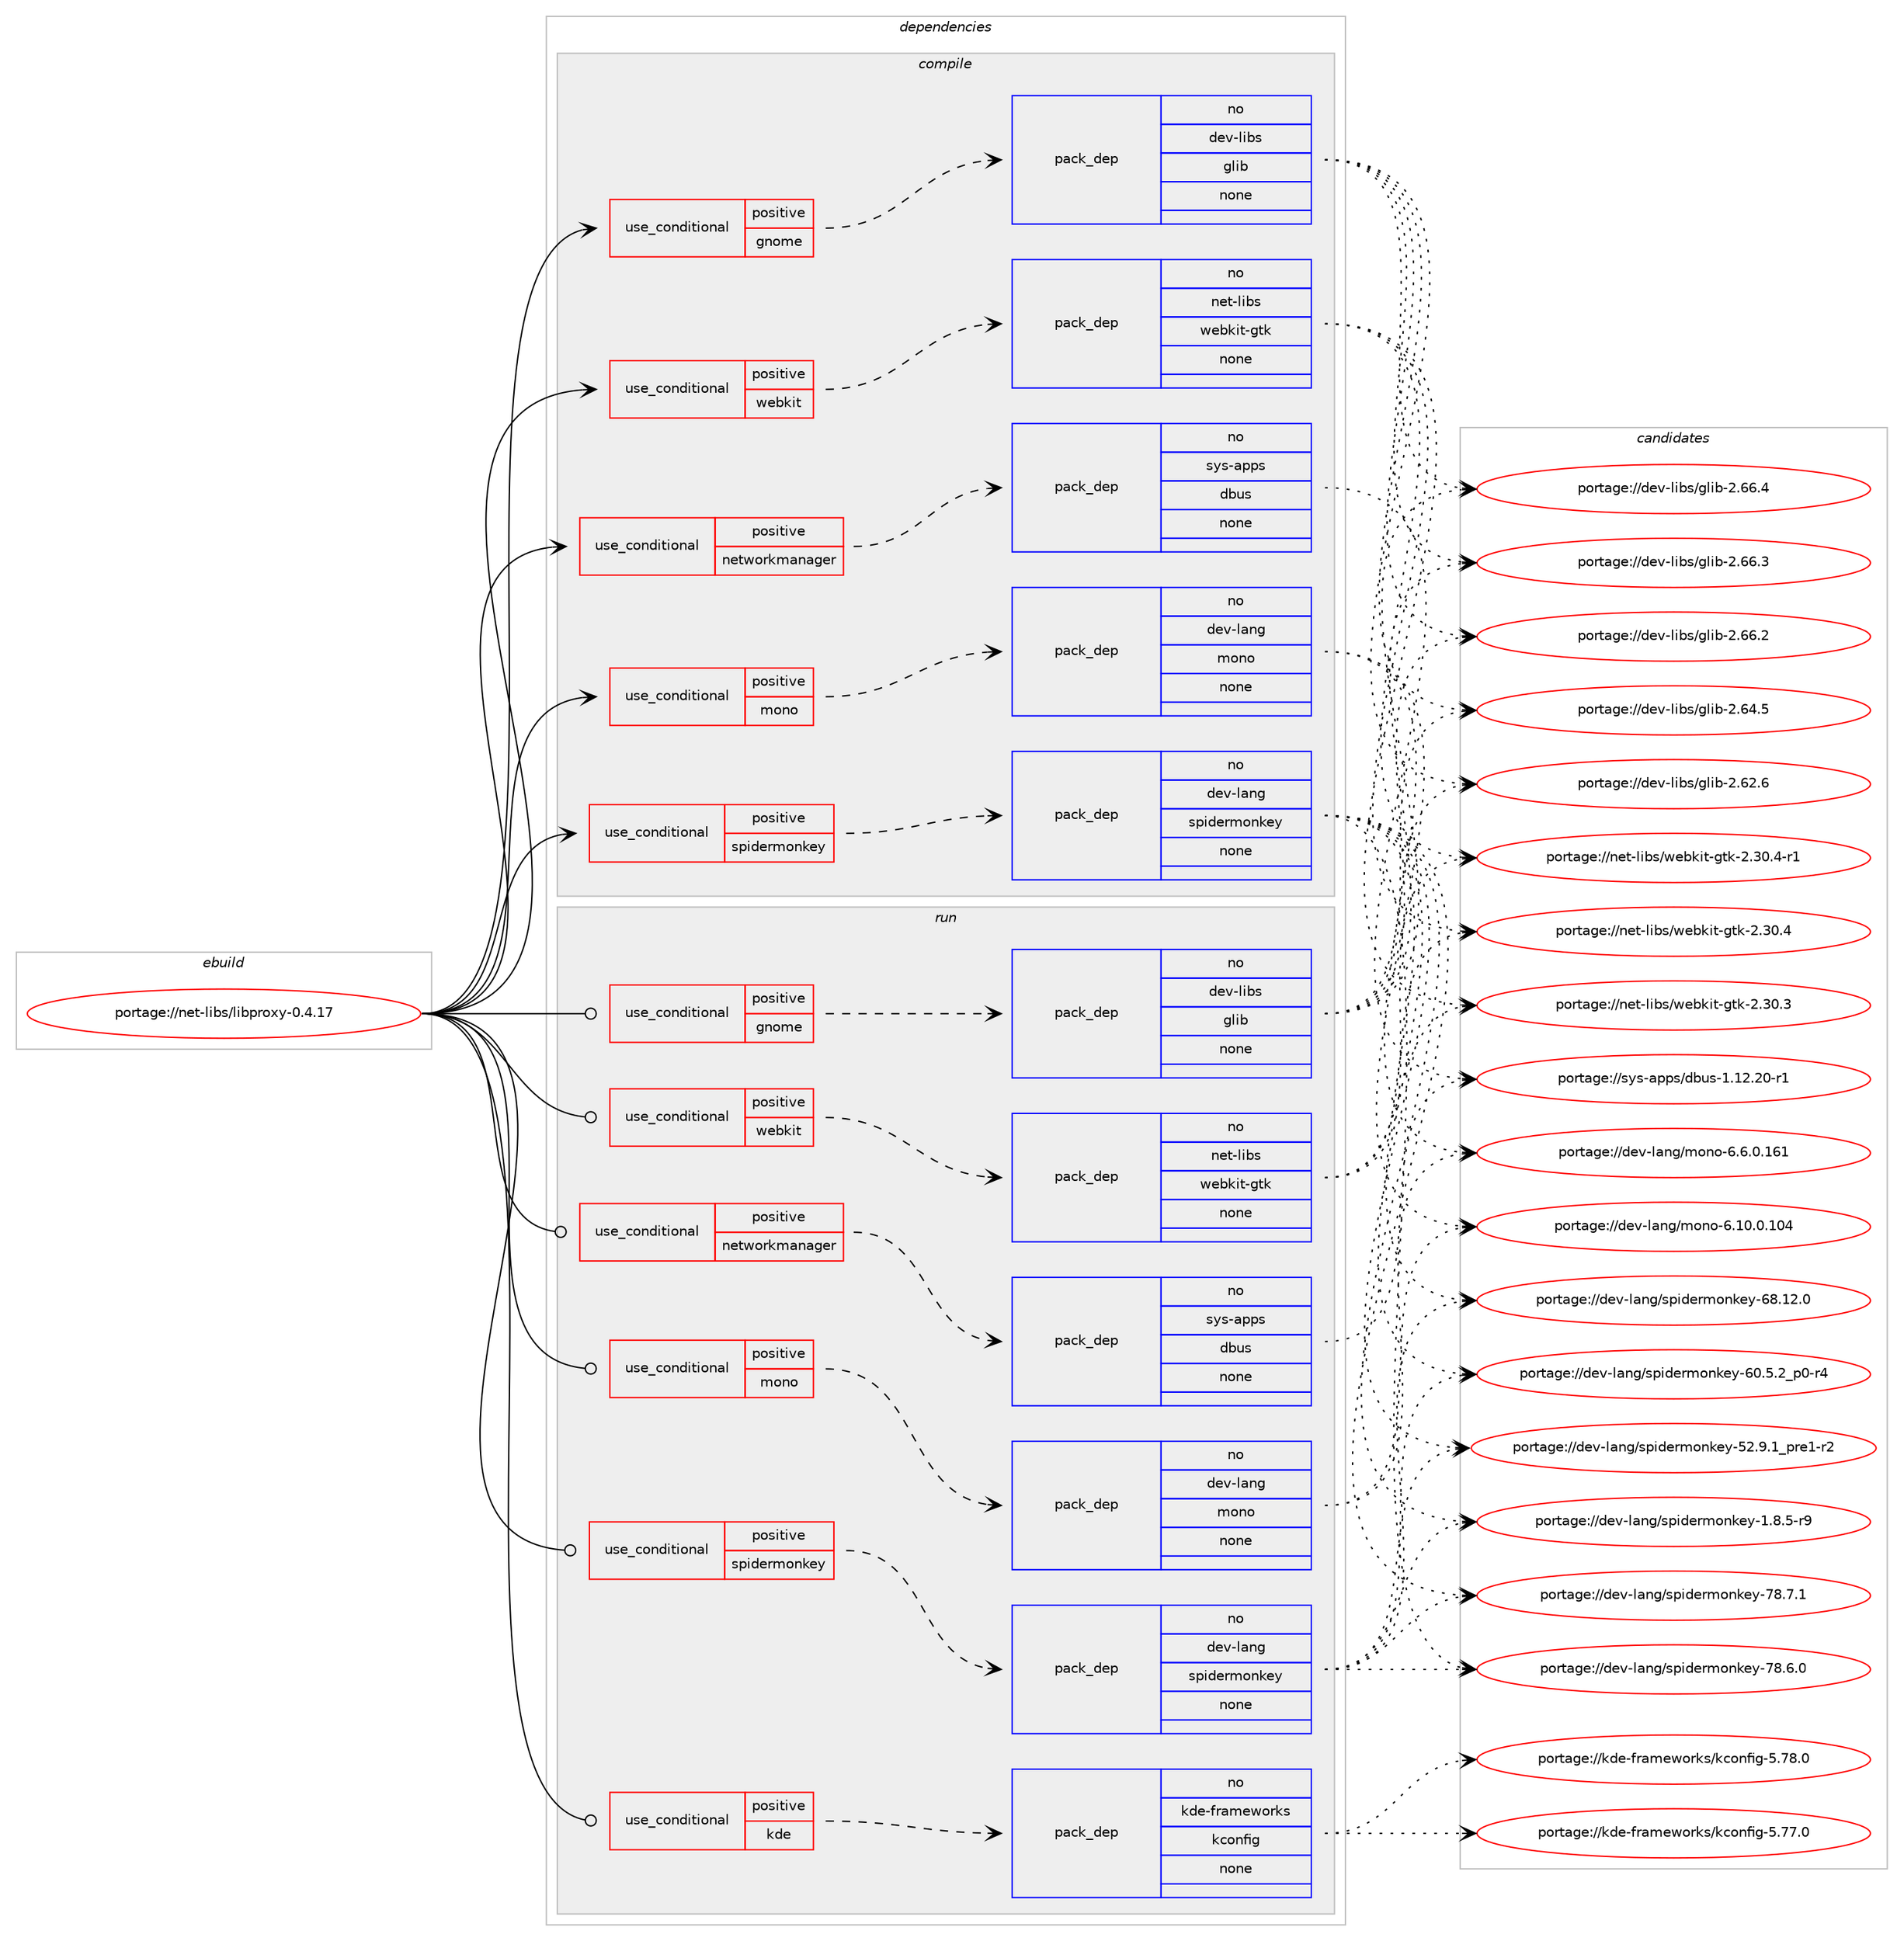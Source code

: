 digraph prolog {

# *************
# Graph options
# *************

newrank=true;
concentrate=true;
compound=true;
graph [rankdir=LR,fontname=Helvetica,fontsize=10,ranksep=1.5];#, ranksep=2.5, nodesep=0.2];
edge  [arrowhead=vee];
node  [fontname=Helvetica,fontsize=10];

# **********
# The ebuild
# **********

subgraph cluster_leftcol {
color=gray;
rank=same;
label=<<i>ebuild</i>>;
id [label="portage://net-libs/libproxy-0.4.17", color=red, width=4, href="../net-libs/libproxy-0.4.17.svg"];
}

# ****************
# The dependencies
# ****************

subgraph cluster_midcol {
color=gray;
label=<<i>dependencies</i>>;
subgraph cluster_compile {
fillcolor="#eeeeee";
style=filled;
label=<<i>compile</i>>;
subgraph cond5006 {
dependency16757 [label=<<TABLE BORDER="0" CELLBORDER="1" CELLSPACING="0" CELLPADDING="4"><TR><TD ROWSPAN="3" CELLPADDING="10">use_conditional</TD></TR><TR><TD>positive</TD></TR><TR><TD>gnome</TD></TR></TABLE>>, shape=none, color=red];
subgraph pack11589 {
dependency16758 [label=<<TABLE BORDER="0" CELLBORDER="1" CELLSPACING="0" CELLPADDING="4" WIDTH="220"><TR><TD ROWSPAN="6" CELLPADDING="30">pack_dep</TD></TR><TR><TD WIDTH="110">no</TD></TR><TR><TD>dev-libs</TD></TR><TR><TD>glib</TD></TR><TR><TD>none</TD></TR><TR><TD></TD></TR></TABLE>>, shape=none, color=blue];
}
dependency16757:e -> dependency16758:w [weight=20,style="dashed",arrowhead="vee"];
}
id:e -> dependency16757:w [weight=20,style="solid",arrowhead="vee"];
subgraph cond5007 {
dependency16759 [label=<<TABLE BORDER="0" CELLBORDER="1" CELLSPACING="0" CELLPADDING="4"><TR><TD ROWSPAN="3" CELLPADDING="10">use_conditional</TD></TR><TR><TD>positive</TD></TR><TR><TD>mono</TD></TR></TABLE>>, shape=none, color=red];
subgraph pack11590 {
dependency16760 [label=<<TABLE BORDER="0" CELLBORDER="1" CELLSPACING="0" CELLPADDING="4" WIDTH="220"><TR><TD ROWSPAN="6" CELLPADDING="30">pack_dep</TD></TR><TR><TD WIDTH="110">no</TD></TR><TR><TD>dev-lang</TD></TR><TR><TD>mono</TD></TR><TR><TD>none</TD></TR><TR><TD></TD></TR></TABLE>>, shape=none, color=blue];
}
dependency16759:e -> dependency16760:w [weight=20,style="dashed",arrowhead="vee"];
}
id:e -> dependency16759:w [weight=20,style="solid",arrowhead="vee"];
subgraph cond5008 {
dependency16761 [label=<<TABLE BORDER="0" CELLBORDER="1" CELLSPACING="0" CELLPADDING="4"><TR><TD ROWSPAN="3" CELLPADDING="10">use_conditional</TD></TR><TR><TD>positive</TD></TR><TR><TD>networkmanager</TD></TR></TABLE>>, shape=none, color=red];
subgraph pack11591 {
dependency16762 [label=<<TABLE BORDER="0" CELLBORDER="1" CELLSPACING="0" CELLPADDING="4" WIDTH="220"><TR><TD ROWSPAN="6" CELLPADDING="30">pack_dep</TD></TR><TR><TD WIDTH="110">no</TD></TR><TR><TD>sys-apps</TD></TR><TR><TD>dbus</TD></TR><TR><TD>none</TD></TR><TR><TD></TD></TR></TABLE>>, shape=none, color=blue];
}
dependency16761:e -> dependency16762:w [weight=20,style="dashed",arrowhead="vee"];
}
id:e -> dependency16761:w [weight=20,style="solid",arrowhead="vee"];
subgraph cond5009 {
dependency16763 [label=<<TABLE BORDER="0" CELLBORDER="1" CELLSPACING="0" CELLPADDING="4"><TR><TD ROWSPAN="3" CELLPADDING="10">use_conditional</TD></TR><TR><TD>positive</TD></TR><TR><TD>spidermonkey</TD></TR></TABLE>>, shape=none, color=red];
subgraph pack11592 {
dependency16764 [label=<<TABLE BORDER="0" CELLBORDER="1" CELLSPACING="0" CELLPADDING="4" WIDTH="220"><TR><TD ROWSPAN="6" CELLPADDING="30">pack_dep</TD></TR><TR><TD WIDTH="110">no</TD></TR><TR><TD>dev-lang</TD></TR><TR><TD>spidermonkey</TD></TR><TR><TD>none</TD></TR><TR><TD></TD></TR></TABLE>>, shape=none, color=blue];
}
dependency16763:e -> dependency16764:w [weight=20,style="dashed",arrowhead="vee"];
}
id:e -> dependency16763:w [weight=20,style="solid",arrowhead="vee"];
subgraph cond5010 {
dependency16765 [label=<<TABLE BORDER="0" CELLBORDER="1" CELLSPACING="0" CELLPADDING="4"><TR><TD ROWSPAN="3" CELLPADDING="10">use_conditional</TD></TR><TR><TD>positive</TD></TR><TR><TD>webkit</TD></TR></TABLE>>, shape=none, color=red];
subgraph pack11593 {
dependency16766 [label=<<TABLE BORDER="0" CELLBORDER="1" CELLSPACING="0" CELLPADDING="4" WIDTH="220"><TR><TD ROWSPAN="6" CELLPADDING="30">pack_dep</TD></TR><TR><TD WIDTH="110">no</TD></TR><TR><TD>net-libs</TD></TR><TR><TD>webkit-gtk</TD></TR><TR><TD>none</TD></TR><TR><TD></TD></TR></TABLE>>, shape=none, color=blue];
}
dependency16765:e -> dependency16766:w [weight=20,style="dashed",arrowhead="vee"];
}
id:e -> dependency16765:w [weight=20,style="solid",arrowhead="vee"];
}
subgraph cluster_compileandrun {
fillcolor="#eeeeee";
style=filled;
label=<<i>compile and run</i>>;
}
subgraph cluster_run {
fillcolor="#eeeeee";
style=filled;
label=<<i>run</i>>;
subgraph cond5011 {
dependency16767 [label=<<TABLE BORDER="0" CELLBORDER="1" CELLSPACING="0" CELLPADDING="4"><TR><TD ROWSPAN="3" CELLPADDING="10">use_conditional</TD></TR><TR><TD>positive</TD></TR><TR><TD>gnome</TD></TR></TABLE>>, shape=none, color=red];
subgraph pack11594 {
dependency16768 [label=<<TABLE BORDER="0" CELLBORDER="1" CELLSPACING="0" CELLPADDING="4" WIDTH="220"><TR><TD ROWSPAN="6" CELLPADDING="30">pack_dep</TD></TR><TR><TD WIDTH="110">no</TD></TR><TR><TD>dev-libs</TD></TR><TR><TD>glib</TD></TR><TR><TD>none</TD></TR><TR><TD></TD></TR></TABLE>>, shape=none, color=blue];
}
dependency16767:e -> dependency16768:w [weight=20,style="dashed",arrowhead="vee"];
}
id:e -> dependency16767:w [weight=20,style="solid",arrowhead="odot"];
subgraph cond5012 {
dependency16769 [label=<<TABLE BORDER="0" CELLBORDER="1" CELLSPACING="0" CELLPADDING="4"><TR><TD ROWSPAN="3" CELLPADDING="10">use_conditional</TD></TR><TR><TD>positive</TD></TR><TR><TD>kde</TD></TR></TABLE>>, shape=none, color=red];
subgraph pack11595 {
dependency16770 [label=<<TABLE BORDER="0" CELLBORDER="1" CELLSPACING="0" CELLPADDING="4" WIDTH="220"><TR><TD ROWSPAN="6" CELLPADDING="30">pack_dep</TD></TR><TR><TD WIDTH="110">no</TD></TR><TR><TD>kde-frameworks</TD></TR><TR><TD>kconfig</TD></TR><TR><TD>none</TD></TR><TR><TD></TD></TR></TABLE>>, shape=none, color=blue];
}
dependency16769:e -> dependency16770:w [weight=20,style="dashed",arrowhead="vee"];
}
id:e -> dependency16769:w [weight=20,style="solid",arrowhead="odot"];
subgraph cond5013 {
dependency16771 [label=<<TABLE BORDER="0" CELLBORDER="1" CELLSPACING="0" CELLPADDING="4"><TR><TD ROWSPAN="3" CELLPADDING="10">use_conditional</TD></TR><TR><TD>positive</TD></TR><TR><TD>mono</TD></TR></TABLE>>, shape=none, color=red];
subgraph pack11596 {
dependency16772 [label=<<TABLE BORDER="0" CELLBORDER="1" CELLSPACING="0" CELLPADDING="4" WIDTH="220"><TR><TD ROWSPAN="6" CELLPADDING="30">pack_dep</TD></TR><TR><TD WIDTH="110">no</TD></TR><TR><TD>dev-lang</TD></TR><TR><TD>mono</TD></TR><TR><TD>none</TD></TR><TR><TD></TD></TR></TABLE>>, shape=none, color=blue];
}
dependency16771:e -> dependency16772:w [weight=20,style="dashed",arrowhead="vee"];
}
id:e -> dependency16771:w [weight=20,style="solid",arrowhead="odot"];
subgraph cond5014 {
dependency16773 [label=<<TABLE BORDER="0" CELLBORDER="1" CELLSPACING="0" CELLPADDING="4"><TR><TD ROWSPAN="3" CELLPADDING="10">use_conditional</TD></TR><TR><TD>positive</TD></TR><TR><TD>networkmanager</TD></TR></TABLE>>, shape=none, color=red];
subgraph pack11597 {
dependency16774 [label=<<TABLE BORDER="0" CELLBORDER="1" CELLSPACING="0" CELLPADDING="4" WIDTH="220"><TR><TD ROWSPAN="6" CELLPADDING="30">pack_dep</TD></TR><TR><TD WIDTH="110">no</TD></TR><TR><TD>sys-apps</TD></TR><TR><TD>dbus</TD></TR><TR><TD>none</TD></TR><TR><TD></TD></TR></TABLE>>, shape=none, color=blue];
}
dependency16773:e -> dependency16774:w [weight=20,style="dashed",arrowhead="vee"];
}
id:e -> dependency16773:w [weight=20,style="solid",arrowhead="odot"];
subgraph cond5015 {
dependency16775 [label=<<TABLE BORDER="0" CELLBORDER="1" CELLSPACING="0" CELLPADDING="4"><TR><TD ROWSPAN="3" CELLPADDING="10">use_conditional</TD></TR><TR><TD>positive</TD></TR><TR><TD>spidermonkey</TD></TR></TABLE>>, shape=none, color=red];
subgraph pack11598 {
dependency16776 [label=<<TABLE BORDER="0" CELLBORDER="1" CELLSPACING="0" CELLPADDING="4" WIDTH="220"><TR><TD ROWSPAN="6" CELLPADDING="30">pack_dep</TD></TR><TR><TD WIDTH="110">no</TD></TR><TR><TD>dev-lang</TD></TR><TR><TD>spidermonkey</TD></TR><TR><TD>none</TD></TR><TR><TD></TD></TR></TABLE>>, shape=none, color=blue];
}
dependency16775:e -> dependency16776:w [weight=20,style="dashed",arrowhead="vee"];
}
id:e -> dependency16775:w [weight=20,style="solid",arrowhead="odot"];
subgraph cond5016 {
dependency16777 [label=<<TABLE BORDER="0" CELLBORDER="1" CELLSPACING="0" CELLPADDING="4"><TR><TD ROWSPAN="3" CELLPADDING="10">use_conditional</TD></TR><TR><TD>positive</TD></TR><TR><TD>webkit</TD></TR></TABLE>>, shape=none, color=red];
subgraph pack11599 {
dependency16778 [label=<<TABLE BORDER="0" CELLBORDER="1" CELLSPACING="0" CELLPADDING="4" WIDTH="220"><TR><TD ROWSPAN="6" CELLPADDING="30">pack_dep</TD></TR><TR><TD WIDTH="110">no</TD></TR><TR><TD>net-libs</TD></TR><TR><TD>webkit-gtk</TD></TR><TR><TD>none</TD></TR><TR><TD></TD></TR></TABLE>>, shape=none, color=blue];
}
dependency16777:e -> dependency16778:w [weight=20,style="dashed",arrowhead="vee"];
}
id:e -> dependency16777:w [weight=20,style="solid",arrowhead="odot"];
}
}

# **************
# The candidates
# **************

subgraph cluster_choices {
rank=same;
color=gray;
label=<<i>candidates</i>>;

subgraph choice11589 {
color=black;
nodesep=1;
choice1001011184510810598115471031081059845504654544652 [label="portage://dev-libs/glib-2.66.4", color=red, width=4,href="../dev-libs/glib-2.66.4.svg"];
choice1001011184510810598115471031081059845504654544651 [label="portage://dev-libs/glib-2.66.3", color=red, width=4,href="../dev-libs/glib-2.66.3.svg"];
choice1001011184510810598115471031081059845504654544650 [label="portage://dev-libs/glib-2.66.2", color=red, width=4,href="../dev-libs/glib-2.66.2.svg"];
choice1001011184510810598115471031081059845504654524653 [label="portage://dev-libs/glib-2.64.5", color=red, width=4,href="../dev-libs/glib-2.64.5.svg"];
choice1001011184510810598115471031081059845504654504654 [label="portage://dev-libs/glib-2.62.6", color=red, width=4,href="../dev-libs/glib-2.62.6.svg"];
dependency16758:e -> choice1001011184510810598115471031081059845504654544652:w [style=dotted,weight="100"];
dependency16758:e -> choice1001011184510810598115471031081059845504654544651:w [style=dotted,weight="100"];
dependency16758:e -> choice1001011184510810598115471031081059845504654544650:w [style=dotted,weight="100"];
dependency16758:e -> choice1001011184510810598115471031081059845504654524653:w [style=dotted,weight="100"];
dependency16758:e -> choice1001011184510810598115471031081059845504654504654:w [style=dotted,weight="100"];
}
subgraph choice11590 {
color=black;
nodesep=1;
choice10010111845108971101034710911111011145544654464846495449 [label="portage://dev-lang/mono-6.6.0.161", color=red, width=4,href="../dev-lang/mono-6.6.0.161.svg"];
choice1001011184510897110103471091111101114554464948464846494852 [label="portage://dev-lang/mono-6.10.0.104", color=red, width=4,href="../dev-lang/mono-6.10.0.104.svg"];
dependency16760:e -> choice10010111845108971101034710911111011145544654464846495449:w [style=dotted,weight="100"];
dependency16760:e -> choice1001011184510897110103471091111101114554464948464846494852:w [style=dotted,weight="100"];
}
subgraph choice11591 {
color=black;
nodesep=1;
choice1151211154597112112115471009811711545494649504650484511449 [label="portage://sys-apps/dbus-1.12.20-r1", color=red, width=4,href="../sys-apps/dbus-1.12.20-r1.svg"];
dependency16762:e -> choice1151211154597112112115471009811711545494649504650484511449:w [style=dotted,weight="100"];
}
subgraph choice11592 {
color=black;
nodesep=1;
choice10010111845108971101034711511210510010111410911111010710112145555646554649 [label="portage://dev-lang/spidermonkey-78.7.1", color=red, width=4,href="../dev-lang/spidermonkey-78.7.1.svg"];
choice10010111845108971101034711511210510010111410911111010710112145555646544648 [label="portage://dev-lang/spidermonkey-78.6.0", color=red, width=4,href="../dev-lang/spidermonkey-78.6.0.svg"];
choice1001011184510897110103471151121051001011141091111101071011214554564649504648 [label="portage://dev-lang/spidermonkey-68.12.0", color=red, width=4,href="../dev-lang/spidermonkey-68.12.0.svg"];
choice1001011184510897110103471151121051001011141091111101071011214554484653465095112484511452 [label="portage://dev-lang/spidermonkey-60.5.2_p0-r4", color=red, width=4,href="../dev-lang/spidermonkey-60.5.2_p0-r4.svg"];
choice1001011184510897110103471151121051001011141091111101071011214553504657464995112114101494511450 [label="portage://dev-lang/spidermonkey-52.9.1_pre1-r2", color=red, width=4,href="../dev-lang/spidermonkey-52.9.1_pre1-r2.svg"];
choice1001011184510897110103471151121051001011141091111101071011214549465646534511457 [label="portage://dev-lang/spidermonkey-1.8.5-r9", color=red, width=4,href="../dev-lang/spidermonkey-1.8.5-r9.svg"];
dependency16764:e -> choice10010111845108971101034711511210510010111410911111010710112145555646554649:w [style=dotted,weight="100"];
dependency16764:e -> choice10010111845108971101034711511210510010111410911111010710112145555646544648:w [style=dotted,weight="100"];
dependency16764:e -> choice1001011184510897110103471151121051001011141091111101071011214554564649504648:w [style=dotted,weight="100"];
dependency16764:e -> choice1001011184510897110103471151121051001011141091111101071011214554484653465095112484511452:w [style=dotted,weight="100"];
dependency16764:e -> choice1001011184510897110103471151121051001011141091111101071011214553504657464995112114101494511450:w [style=dotted,weight="100"];
dependency16764:e -> choice1001011184510897110103471151121051001011141091111101071011214549465646534511457:w [style=dotted,weight="100"];
}
subgraph choice11593 {
color=black;
nodesep=1;
choice1101011164510810598115471191019810710511645103116107455046514846524511449 [label="portage://net-libs/webkit-gtk-2.30.4-r1", color=red, width=4,href="../net-libs/webkit-gtk-2.30.4-r1.svg"];
choice110101116451081059811547119101981071051164510311610745504651484652 [label="portage://net-libs/webkit-gtk-2.30.4", color=red, width=4,href="../net-libs/webkit-gtk-2.30.4.svg"];
choice110101116451081059811547119101981071051164510311610745504651484651 [label="portage://net-libs/webkit-gtk-2.30.3", color=red, width=4,href="../net-libs/webkit-gtk-2.30.3.svg"];
dependency16766:e -> choice1101011164510810598115471191019810710511645103116107455046514846524511449:w [style=dotted,weight="100"];
dependency16766:e -> choice110101116451081059811547119101981071051164510311610745504651484652:w [style=dotted,weight="100"];
dependency16766:e -> choice110101116451081059811547119101981071051164510311610745504651484651:w [style=dotted,weight="100"];
}
subgraph choice11594 {
color=black;
nodesep=1;
choice1001011184510810598115471031081059845504654544652 [label="portage://dev-libs/glib-2.66.4", color=red, width=4,href="../dev-libs/glib-2.66.4.svg"];
choice1001011184510810598115471031081059845504654544651 [label="portage://dev-libs/glib-2.66.3", color=red, width=4,href="../dev-libs/glib-2.66.3.svg"];
choice1001011184510810598115471031081059845504654544650 [label="portage://dev-libs/glib-2.66.2", color=red, width=4,href="../dev-libs/glib-2.66.2.svg"];
choice1001011184510810598115471031081059845504654524653 [label="portage://dev-libs/glib-2.64.5", color=red, width=4,href="../dev-libs/glib-2.64.5.svg"];
choice1001011184510810598115471031081059845504654504654 [label="portage://dev-libs/glib-2.62.6", color=red, width=4,href="../dev-libs/glib-2.62.6.svg"];
dependency16768:e -> choice1001011184510810598115471031081059845504654544652:w [style=dotted,weight="100"];
dependency16768:e -> choice1001011184510810598115471031081059845504654544651:w [style=dotted,weight="100"];
dependency16768:e -> choice1001011184510810598115471031081059845504654544650:w [style=dotted,weight="100"];
dependency16768:e -> choice1001011184510810598115471031081059845504654524653:w [style=dotted,weight="100"];
dependency16768:e -> choice1001011184510810598115471031081059845504654504654:w [style=dotted,weight="100"];
}
subgraph choice11595 {
color=black;
nodesep=1;
choice1071001014510211497109101119111114107115471079911111010210510345534655564648 [label="portage://kde-frameworks/kconfig-5.78.0", color=red, width=4,href="../kde-frameworks/kconfig-5.78.0.svg"];
choice1071001014510211497109101119111114107115471079911111010210510345534655554648 [label="portage://kde-frameworks/kconfig-5.77.0", color=red, width=4,href="../kde-frameworks/kconfig-5.77.0.svg"];
dependency16770:e -> choice1071001014510211497109101119111114107115471079911111010210510345534655564648:w [style=dotted,weight="100"];
dependency16770:e -> choice1071001014510211497109101119111114107115471079911111010210510345534655554648:w [style=dotted,weight="100"];
}
subgraph choice11596 {
color=black;
nodesep=1;
choice10010111845108971101034710911111011145544654464846495449 [label="portage://dev-lang/mono-6.6.0.161", color=red, width=4,href="../dev-lang/mono-6.6.0.161.svg"];
choice1001011184510897110103471091111101114554464948464846494852 [label="portage://dev-lang/mono-6.10.0.104", color=red, width=4,href="../dev-lang/mono-6.10.0.104.svg"];
dependency16772:e -> choice10010111845108971101034710911111011145544654464846495449:w [style=dotted,weight="100"];
dependency16772:e -> choice1001011184510897110103471091111101114554464948464846494852:w [style=dotted,weight="100"];
}
subgraph choice11597 {
color=black;
nodesep=1;
choice1151211154597112112115471009811711545494649504650484511449 [label="portage://sys-apps/dbus-1.12.20-r1", color=red, width=4,href="../sys-apps/dbus-1.12.20-r1.svg"];
dependency16774:e -> choice1151211154597112112115471009811711545494649504650484511449:w [style=dotted,weight="100"];
}
subgraph choice11598 {
color=black;
nodesep=1;
choice10010111845108971101034711511210510010111410911111010710112145555646554649 [label="portage://dev-lang/spidermonkey-78.7.1", color=red, width=4,href="../dev-lang/spidermonkey-78.7.1.svg"];
choice10010111845108971101034711511210510010111410911111010710112145555646544648 [label="portage://dev-lang/spidermonkey-78.6.0", color=red, width=4,href="../dev-lang/spidermonkey-78.6.0.svg"];
choice1001011184510897110103471151121051001011141091111101071011214554564649504648 [label="portage://dev-lang/spidermonkey-68.12.0", color=red, width=4,href="../dev-lang/spidermonkey-68.12.0.svg"];
choice1001011184510897110103471151121051001011141091111101071011214554484653465095112484511452 [label="portage://dev-lang/spidermonkey-60.5.2_p0-r4", color=red, width=4,href="../dev-lang/spidermonkey-60.5.2_p0-r4.svg"];
choice1001011184510897110103471151121051001011141091111101071011214553504657464995112114101494511450 [label="portage://dev-lang/spidermonkey-52.9.1_pre1-r2", color=red, width=4,href="../dev-lang/spidermonkey-52.9.1_pre1-r2.svg"];
choice1001011184510897110103471151121051001011141091111101071011214549465646534511457 [label="portage://dev-lang/spidermonkey-1.8.5-r9", color=red, width=4,href="../dev-lang/spidermonkey-1.8.5-r9.svg"];
dependency16776:e -> choice10010111845108971101034711511210510010111410911111010710112145555646554649:w [style=dotted,weight="100"];
dependency16776:e -> choice10010111845108971101034711511210510010111410911111010710112145555646544648:w [style=dotted,weight="100"];
dependency16776:e -> choice1001011184510897110103471151121051001011141091111101071011214554564649504648:w [style=dotted,weight="100"];
dependency16776:e -> choice1001011184510897110103471151121051001011141091111101071011214554484653465095112484511452:w [style=dotted,weight="100"];
dependency16776:e -> choice1001011184510897110103471151121051001011141091111101071011214553504657464995112114101494511450:w [style=dotted,weight="100"];
dependency16776:e -> choice1001011184510897110103471151121051001011141091111101071011214549465646534511457:w [style=dotted,weight="100"];
}
subgraph choice11599 {
color=black;
nodesep=1;
choice1101011164510810598115471191019810710511645103116107455046514846524511449 [label="portage://net-libs/webkit-gtk-2.30.4-r1", color=red, width=4,href="../net-libs/webkit-gtk-2.30.4-r1.svg"];
choice110101116451081059811547119101981071051164510311610745504651484652 [label="portage://net-libs/webkit-gtk-2.30.4", color=red, width=4,href="../net-libs/webkit-gtk-2.30.4.svg"];
choice110101116451081059811547119101981071051164510311610745504651484651 [label="portage://net-libs/webkit-gtk-2.30.3", color=red, width=4,href="../net-libs/webkit-gtk-2.30.3.svg"];
dependency16778:e -> choice1101011164510810598115471191019810710511645103116107455046514846524511449:w [style=dotted,weight="100"];
dependency16778:e -> choice110101116451081059811547119101981071051164510311610745504651484652:w [style=dotted,weight="100"];
dependency16778:e -> choice110101116451081059811547119101981071051164510311610745504651484651:w [style=dotted,weight="100"];
}
}

}
